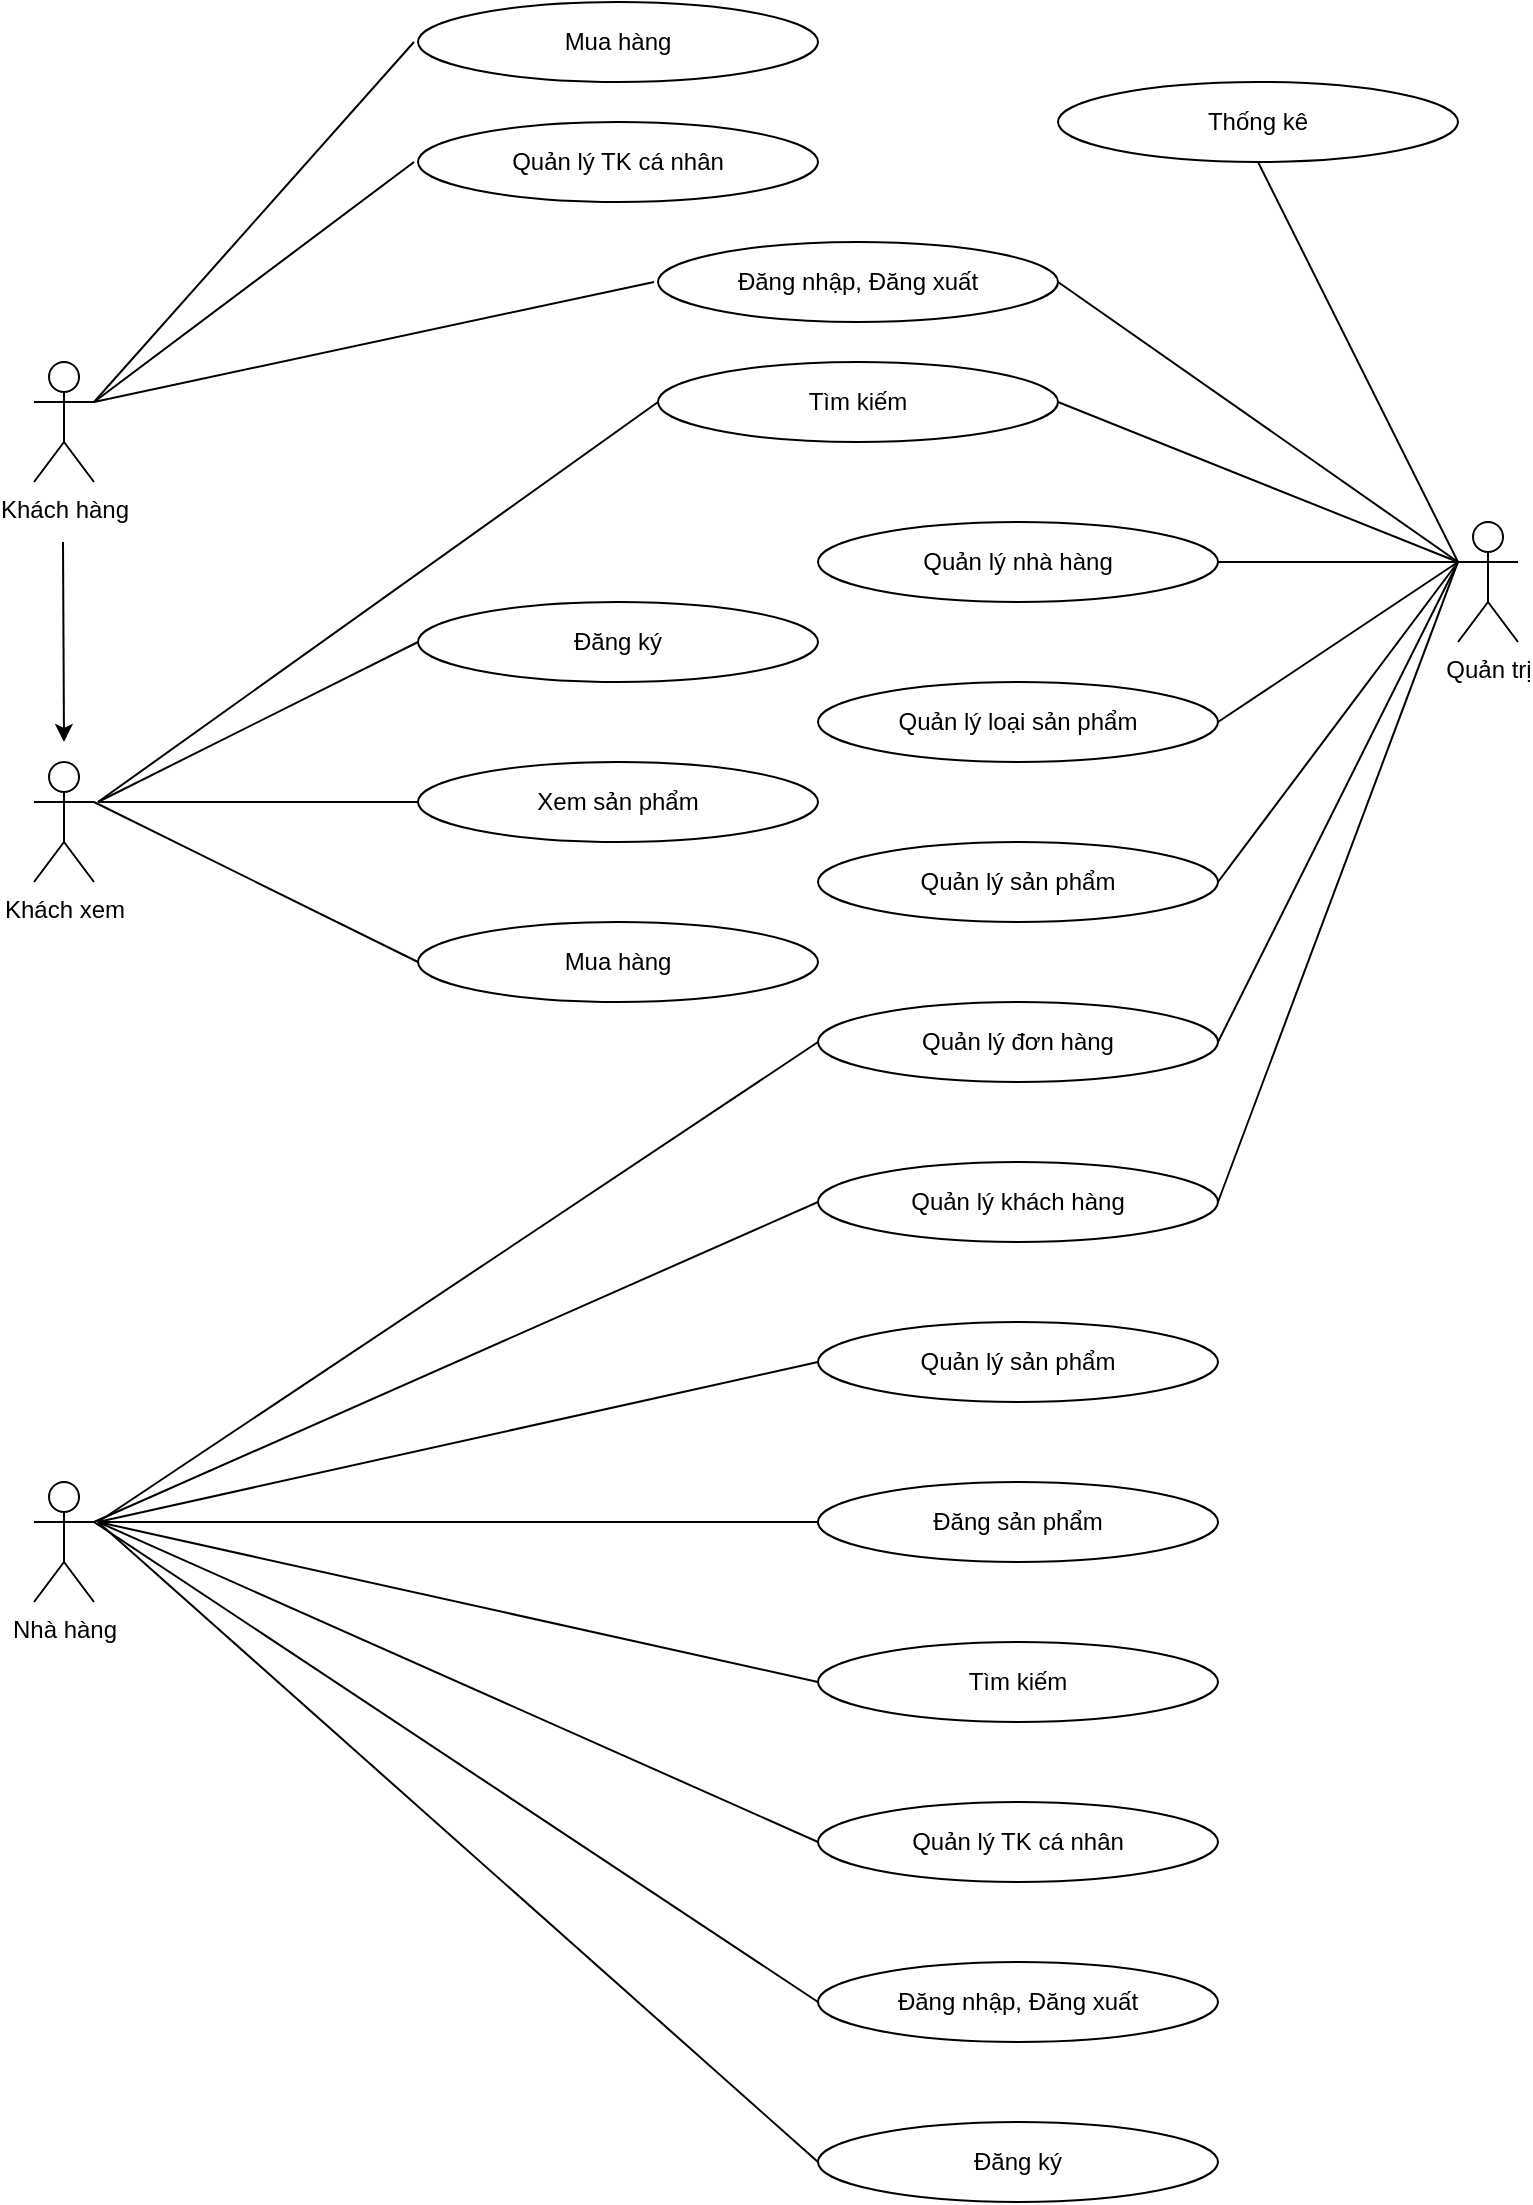 <mxfile version="24.7.6" pages="6">
  <diagram name="Tong quat" id="KDcArEBzNloyeG0T7Ol2">
    <mxGraphModel dx="1242" dy="786" grid="1" gridSize="10" guides="1" tooltips="1" connect="1" arrows="1" fold="1" page="1" pageScale="1" pageWidth="827" pageHeight="1169" math="0" shadow="0">
      <root>
        <mxCell id="0" />
        <mxCell id="1" parent="0" />
        <mxCell id="ko8nlvPDLcnXmPfyicjP-1" value="Khách hàng" style="shape=umlActor;verticalLabelPosition=bottom;verticalAlign=top;html=1;outlineConnect=0;" parent="1" vertex="1">
          <mxGeometry x="48" y="220" width="30" height="60" as="geometry" />
        </mxCell>
        <mxCell id="ko8nlvPDLcnXmPfyicjP-2" value="" style="endArrow=classic;html=1;rounded=0;" parent="1" edge="1">
          <mxGeometry width="50" height="50" relative="1" as="geometry">
            <mxPoint x="62.5" y="310" as="sourcePoint" />
            <mxPoint x="63" y="410" as="targetPoint" />
          </mxGeometry>
        </mxCell>
        <mxCell id="ko8nlvPDLcnXmPfyicjP-4" value="Khách xem" style="shape=umlActor;verticalLabelPosition=bottom;verticalAlign=top;html=1;outlineConnect=0;" parent="1" vertex="1">
          <mxGeometry x="48" y="420" width="30" height="60" as="geometry" />
        </mxCell>
        <mxCell id="ko8nlvPDLcnXmPfyicjP-9" value="Quản trị" style="shape=umlActor;verticalLabelPosition=bottom;verticalAlign=top;html=1;outlineConnect=0;" parent="1" vertex="1">
          <mxGeometry x="760" y="300" width="30" height="60" as="geometry" />
        </mxCell>
        <mxCell id="ko8nlvPDLcnXmPfyicjP-10" value="" style="endArrow=none;html=1;rounded=0;entryX=0;entryY=0.5;entryDx=0;entryDy=0;" parent="1" edge="1">
          <mxGeometry width="50" height="50" relative="1" as="geometry">
            <mxPoint x="78" y="240" as="sourcePoint" />
            <mxPoint x="238" y="60" as="targetPoint" />
          </mxGeometry>
        </mxCell>
        <mxCell id="ko8nlvPDLcnXmPfyicjP-11" value="Mua hàng" style="ellipse;whiteSpace=wrap;html=1;" parent="1" vertex="1">
          <mxGeometry x="240" y="40" width="200" height="40" as="geometry" />
        </mxCell>
        <mxCell id="ko8nlvPDLcnXmPfyicjP-12" value="" style="endArrow=none;html=1;rounded=0;" parent="1" edge="1">
          <mxGeometry width="50" height="50" relative="1" as="geometry">
            <mxPoint x="78" y="240" as="sourcePoint" />
            <mxPoint x="238" y="120" as="targetPoint" />
          </mxGeometry>
        </mxCell>
        <mxCell id="ko8nlvPDLcnXmPfyicjP-13" value="Quản lý TK cá nhân" style="ellipse;whiteSpace=wrap;html=1;" parent="1" vertex="1">
          <mxGeometry x="240" y="100" width="200" height="40" as="geometry" />
        </mxCell>
        <mxCell id="ko8nlvPDLcnXmPfyicjP-14" value="Đăng nhập, Đăng xuất" style="ellipse;whiteSpace=wrap;html=1;" parent="1" vertex="1">
          <mxGeometry x="360" y="160" width="200" height="40" as="geometry" />
        </mxCell>
        <mxCell id="ko8nlvPDLcnXmPfyicjP-15" value="Thống kê" style="ellipse;whiteSpace=wrap;html=1;" parent="1" vertex="1">
          <mxGeometry x="560" y="80" width="200" height="40" as="geometry" />
        </mxCell>
        <mxCell id="ko8nlvPDLcnXmPfyicjP-16" value="" style="endArrow=none;html=1;rounded=0;entryX=0.5;entryY=1;entryDx=0;entryDy=0;" parent="1" target="ko8nlvPDLcnXmPfyicjP-15" edge="1">
          <mxGeometry width="50" height="50" relative="1" as="geometry">
            <mxPoint x="760" y="320" as="sourcePoint" />
            <mxPoint x="810" y="270" as="targetPoint" />
          </mxGeometry>
        </mxCell>
        <mxCell id="ko8nlvPDLcnXmPfyicjP-17" value="" style="endArrow=none;html=1;rounded=0;entryX=1;entryY=0.5;entryDx=0;entryDy=0;" parent="1" target="ko8nlvPDLcnXmPfyicjP-14" edge="1">
          <mxGeometry width="50" height="50" relative="1" as="geometry">
            <mxPoint x="760" y="320" as="sourcePoint" />
            <mxPoint x="810" y="270" as="targetPoint" />
          </mxGeometry>
        </mxCell>
        <mxCell id="ko8nlvPDLcnXmPfyicjP-18" value="" style="endArrow=none;html=1;rounded=0;entryX=0;entryY=0.5;entryDx=0;entryDy=0;exitX=1;exitY=0.333;exitDx=0;exitDy=0;exitPerimeter=0;" parent="1" source="ko8nlvPDLcnXmPfyicjP-1" edge="1">
          <mxGeometry width="50" height="50" relative="1" as="geometry">
            <mxPoint x="78" y="200" as="sourcePoint" />
            <mxPoint x="358" y="180" as="targetPoint" />
          </mxGeometry>
        </mxCell>
        <mxCell id="ko8nlvPDLcnXmPfyicjP-20" value="Tìm kiếm" style="ellipse;whiteSpace=wrap;html=1;" parent="1" vertex="1">
          <mxGeometry x="360" y="220" width="200" height="40" as="geometry" />
        </mxCell>
        <mxCell id="ko8nlvPDLcnXmPfyicjP-21" value="Đăng ký" style="ellipse;whiteSpace=wrap;html=1;" parent="1" vertex="1">
          <mxGeometry x="240" y="340" width="200" height="40" as="geometry" />
        </mxCell>
        <mxCell id="ko8nlvPDLcnXmPfyicjP-22" value="Xem sản phẩm" style="ellipse;whiteSpace=wrap;html=1;" parent="1" vertex="1">
          <mxGeometry x="240" y="420" width="200" height="40" as="geometry" />
        </mxCell>
        <mxCell id="ko8nlvPDLcnXmPfyicjP-23" value="Mua hàng" style="ellipse;whiteSpace=wrap;html=1;" parent="1" vertex="1">
          <mxGeometry x="240" y="500" width="200" height="40" as="geometry" />
        </mxCell>
        <mxCell id="ko8nlvPDLcnXmPfyicjP-24" value="" style="endArrow=none;html=1;rounded=0;entryX=0;entryY=0.5;entryDx=0;entryDy=0;" parent="1" target="ko8nlvPDLcnXmPfyicjP-21" edge="1">
          <mxGeometry width="50" height="50" relative="1" as="geometry">
            <mxPoint x="80" y="440" as="sourcePoint" />
            <mxPoint x="130" y="390" as="targetPoint" />
          </mxGeometry>
        </mxCell>
        <mxCell id="ko8nlvPDLcnXmPfyicjP-25" value="" style="endArrow=none;html=1;rounded=0;entryX=0;entryY=0.5;entryDx=0;entryDy=0;" parent="1" target="ko8nlvPDLcnXmPfyicjP-22" edge="1">
          <mxGeometry width="50" height="50" relative="1" as="geometry">
            <mxPoint x="80" y="440" as="sourcePoint" />
            <mxPoint x="230" y="440" as="targetPoint" />
          </mxGeometry>
        </mxCell>
        <mxCell id="ko8nlvPDLcnXmPfyicjP-26" value="" style="endArrow=none;html=1;rounded=0;entryX=0;entryY=0.5;entryDx=0;entryDy=0;" parent="1" target="ko8nlvPDLcnXmPfyicjP-23" edge="1">
          <mxGeometry width="50" height="50" relative="1" as="geometry">
            <mxPoint x="78" y="440" as="sourcePoint" />
            <mxPoint x="128" y="390" as="targetPoint" />
          </mxGeometry>
        </mxCell>
        <mxCell id="ko8nlvPDLcnXmPfyicjP-27" value="" style="endArrow=none;html=1;rounded=0;entryX=0;entryY=0.5;entryDx=0;entryDy=0;" parent="1" target="ko8nlvPDLcnXmPfyicjP-20" edge="1">
          <mxGeometry width="50" height="50" relative="1" as="geometry">
            <mxPoint x="80" y="440" as="sourcePoint" />
            <mxPoint x="130" y="390" as="targetPoint" />
          </mxGeometry>
        </mxCell>
        <mxCell id="ko8nlvPDLcnXmPfyicjP-28" value="" style="endArrow=none;html=1;rounded=0;entryX=1;entryY=0.5;entryDx=0;entryDy=0;" parent="1" target="ko8nlvPDLcnXmPfyicjP-20" edge="1">
          <mxGeometry width="50" height="50" relative="1" as="geometry">
            <mxPoint x="760" y="320" as="sourcePoint" />
            <mxPoint x="810" y="270" as="targetPoint" />
          </mxGeometry>
        </mxCell>
        <mxCell id="ko8nlvPDLcnXmPfyicjP-29" value="Quản lý nhà hàng" style="ellipse;whiteSpace=wrap;html=1;" parent="1" vertex="1">
          <mxGeometry x="440" y="300" width="200" height="40" as="geometry" />
        </mxCell>
        <mxCell id="ko8nlvPDLcnXmPfyicjP-30" value="Quản lý loại sản phẩm" style="ellipse;whiteSpace=wrap;html=1;" parent="1" vertex="1">
          <mxGeometry x="440" y="380" width="200" height="40" as="geometry" />
        </mxCell>
        <mxCell id="ko8nlvPDLcnXmPfyicjP-31" value="Quản lý sản phẩm" style="ellipse;whiteSpace=wrap;html=1;" parent="1" vertex="1">
          <mxGeometry x="440" y="460" width="200" height="40" as="geometry" />
        </mxCell>
        <mxCell id="ko8nlvPDLcnXmPfyicjP-32" value="Quản lý đơn hàng" style="ellipse;whiteSpace=wrap;html=1;" parent="1" vertex="1">
          <mxGeometry x="440" y="540" width="200" height="40" as="geometry" />
        </mxCell>
        <mxCell id="ko8nlvPDLcnXmPfyicjP-33" value="" style="endArrow=none;html=1;rounded=0;entryX=1;entryY=0.5;entryDx=0;entryDy=0;" parent="1" target="ko8nlvPDLcnXmPfyicjP-29" edge="1">
          <mxGeometry width="50" height="50" relative="1" as="geometry">
            <mxPoint x="760" y="320" as="sourcePoint" />
            <mxPoint x="810" y="270" as="targetPoint" />
          </mxGeometry>
        </mxCell>
        <mxCell id="ko8nlvPDLcnXmPfyicjP-35" value="" style="endArrow=none;html=1;rounded=0;entryX=1;entryY=0.5;entryDx=0;entryDy=0;" parent="1" target="ko8nlvPDLcnXmPfyicjP-30" edge="1">
          <mxGeometry width="50" height="50" relative="1" as="geometry">
            <mxPoint x="760" y="320" as="sourcePoint" />
            <mxPoint x="650" y="330" as="targetPoint" />
          </mxGeometry>
        </mxCell>
        <mxCell id="ko8nlvPDLcnXmPfyicjP-36" value="" style="endArrow=none;html=1;rounded=0;entryX=1;entryY=0.5;entryDx=0;entryDy=0;" parent="1" target="ko8nlvPDLcnXmPfyicjP-31" edge="1">
          <mxGeometry width="50" height="50" relative="1" as="geometry">
            <mxPoint x="760" y="320" as="sourcePoint" />
            <mxPoint x="650" y="410" as="targetPoint" />
          </mxGeometry>
        </mxCell>
        <mxCell id="ko8nlvPDLcnXmPfyicjP-37" value="" style="endArrow=none;html=1;rounded=0;entryX=1;entryY=0.5;entryDx=0;entryDy=0;" parent="1" target="ko8nlvPDLcnXmPfyicjP-32" edge="1">
          <mxGeometry width="50" height="50" relative="1" as="geometry">
            <mxPoint x="760" y="320" as="sourcePoint" />
            <mxPoint x="660" y="420" as="targetPoint" />
          </mxGeometry>
        </mxCell>
        <mxCell id="YV45oII4jJ03ihPdtW8t-2" value="Nhà hàng" style="shape=umlActor;verticalLabelPosition=bottom;verticalAlign=top;html=1;outlineConnect=0;" vertex="1" parent="1">
          <mxGeometry x="48" y="780" width="30" height="60" as="geometry" />
        </mxCell>
        <mxCell id="61u6F1G1ST7h3EeEt1rN-1" value="Quản lý khách hàng" style="ellipse;whiteSpace=wrap;html=1;" vertex="1" parent="1">
          <mxGeometry x="440" y="620" width="200" height="40" as="geometry" />
        </mxCell>
        <mxCell id="61u6F1G1ST7h3EeEt1rN-2" value="" style="endArrow=none;html=1;rounded=0;entryX=1;entryY=0.5;entryDx=0;entryDy=0;exitX=0;exitY=0.333;exitDx=0;exitDy=0;exitPerimeter=0;" edge="1" parent="1" source="ko8nlvPDLcnXmPfyicjP-9" target="61u6F1G1ST7h3EeEt1rN-1">
          <mxGeometry width="50" height="50" relative="1" as="geometry">
            <mxPoint x="770" y="330" as="sourcePoint" />
            <mxPoint x="650" y="570" as="targetPoint" />
          </mxGeometry>
        </mxCell>
        <mxCell id="wLv4MdzRZLgw5fukYvfA-2" value="" style="endArrow=none;html=1;rounded=0;entryX=0;entryY=0.5;entryDx=0;entryDy=0;" edge="1" parent="1" target="61u6F1G1ST7h3EeEt1rN-1">
          <mxGeometry width="50" height="50" relative="1" as="geometry">
            <mxPoint x="78" y="800" as="sourcePoint" />
            <mxPoint x="238" y="800" as="targetPoint" />
          </mxGeometry>
        </mxCell>
        <mxCell id="wLv4MdzRZLgw5fukYvfA-3" value="" style="endArrow=none;html=1;rounded=0;entryX=0;entryY=0.5;entryDx=0;entryDy=0;" edge="1" parent="1" target="ko8nlvPDLcnXmPfyicjP-32">
          <mxGeometry width="50" height="50" relative="1" as="geometry">
            <mxPoint x="80" y="800" as="sourcePoint" />
            <mxPoint x="450" y="650" as="targetPoint" />
          </mxGeometry>
        </mxCell>
        <mxCell id="wLv4MdzRZLgw5fukYvfA-4" value="Quản lý sản phẩm" style="ellipse;whiteSpace=wrap;html=1;" vertex="1" parent="1">
          <mxGeometry x="440" y="700" width="200" height="40" as="geometry" />
        </mxCell>
        <mxCell id="jFuEtVRdTUj05WIk-T81-1" value="Đăng sản phẩm" style="ellipse;whiteSpace=wrap;html=1;" vertex="1" parent="1">
          <mxGeometry x="440" y="780" width="200" height="40" as="geometry" />
        </mxCell>
        <mxCell id="NAoT0WkrcWKA0jvKlB-h-1" value="Tìm kiếm" style="ellipse;whiteSpace=wrap;html=1;" vertex="1" parent="1">
          <mxGeometry x="440" y="860" width="200" height="40" as="geometry" />
        </mxCell>
        <mxCell id="NAoT0WkrcWKA0jvKlB-h-2" value="Quản lý TK cá nhân" style="ellipse;whiteSpace=wrap;html=1;" vertex="1" parent="1">
          <mxGeometry x="440" y="940" width="200" height="40" as="geometry" />
        </mxCell>
        <mxCell id="XhV3y7ey3qma4_kqHCYe-1" value="Đăng nhập, Đăng xuất" style="ellipse;whiteSpace=wrap;html=1;" vertex="1" parent="1">
          <mxGeometry x="440" y="1020" width="200" height="40" as="geometry" />
        </mxCell>
        <mxCell id="XhV3y7ey3qma4_kqHCYe-2" value="Đăng ký" style="ellipse;whiteSpace=wrap;html=1;" vertex="1" parent="1">
          <mxGeometry x="440" y="1100" width="200" height="40" as="geometry" />
        </mxCell>
        <mxCell id="XhV3y7ey3qma4_kqHCYe-3" value="" style="endArrow=none;html=1;rounded=0;entryX=0;entryY=0.5;entryDx=0;entryDy=0;" edge="1" parent="1" target="wLv4MdzRZLgw5fukYvfA-4">
          <mxGeometry width="50" height="50" relative="1" as="geometry">
            <mxPoint x="80" y="800" as="sourcePoint" />
            <mxPoint x="450" y="650" as="targetPoint" />
          </mxGeometry>
        </mxCell>
        <mxCell id="XhV3y7ey3qma4_kqHCYe-4" value="" style="endArrow=none;html=1;rounded=0;" edge="1" parent="1" target="jFuEtVRdTUj05WIk-T81-1">
          <mxGeometry width="50" height="50" relative="1" as="geometry">
            <mxPoint x="80" y="800" as="sourcePoint" />
            <mxPoint x="450" y="730" as="targetPoint" />
          </mxGeometry>
        </mxCell>
        <mxCell id="XhV3y7ey3qma4_kqHCYe-5" value="" style="endArrow=none;html=1;rounded=0;entryX=0;entryY=0.5;entryDx=0;entryDy=0;" edge="1" parent="1" target="NAoT0WkrcWKA0jvKlB-h-1">
          <mxGeometry width="50" height="50" relative="1" as="geometry">
            <mxPoint x="80" y="800" as="sourcePoint" />
            <mxPoint x="460" y="740" as="targetPoint" />
          </mxGeometry>
        </mxCell>
        <mxCell id="XhV3y7ey3qma4_kqHCYe-6" value="" style="endArrow=none;html=1;rounded=0;entryX=0;entryY=0.5;entryDx=0;entryDy=0;" edge="1" parent="1" target="NAoT0WkrcWKA0jvKlB-h-2">
          <mxGeometry width="50" height="50" relative="1" as="geometry">
            <mxPoint x="80" y="800" as="sourcePoint" />
            <mxPoint x="470" y="750" as="targetPoint" />
          </mxGeometry>
        </mxCell>
        <mxCell id="XhV3y7ey3qma4_kqHCYe-7" value="" style="endArrow=none;html=1;rounded=0;exitX=1;exitY=0.333;exitDx=0;exitDy=0;exitPerimeter=0;entryX=0;entryY=0.5;entryDx=0;entryDy=0;" edge="1" parent="1" source="YV45oII4jJ03ihPdtW8t-2" target="XhV3y7ey3qma4_kqHCYe-1">
          <mxGeometry width="50" height="50" relative="1" as="geometry">
            <mxPoint x="120" y="840" as="sourcePoint" />
            <mxPoint x="430" y="1030" as="targetPoint" />
          </mxGeometry>
        </mxCell>
        <mxCell id="XhV3y7ey3qma4_kqHCYe-8" value="" style="endArrow=none;html=1;rounded=0;entryX=0;entryY=0.5;entryDx=0;entryDy=0;" edge="1" parent="1" target="XhV3y7ey3qma4_kqHCYe-2">
          <mxGeometry width="50" height="50" relative="1" as="geometry">
            <mxPoint x="80" y="800" as="sourcePoint" />
            <mxPoint x="430" y="1120" as="targetPoint" />
          </mxGeometry>
        </mxCell>
      </root>
    </mxGraphModel>
  </diagram>
  <diagram name="Tong quat final" id="hU9JqEaIAq57-GxD6oma">
    <mxGraphModel dx="2069" dy="786" grid="1" gridSize="10" guides="1" tooltips="1" connect="1" arrows="1" fold="1" page="1" pageScale="1" pageWidth="827" pageHeight="1169" math="0" shadow="0">
      <root>
        <mxCell id="0jAl7CuKpzJTb1mKwtm1-0" />
        <mxCell id="0jAl7CuKpzJTb1mKwtm1-1" parent="0jAl7CuKpzJTb1mKwtm1-0" />
        <mxCell id="0jAl7CuKpzJTb1mKwtm1-5" value="Quản trị" style="shape=umlActor;verticalLabelPosition=bottom;verticalAlign=top;html=1;outlineConnect=0;" vertex="1" parent="0jAl7CuKpzJTb1mKwtm1-1">
          <mxGeometry x="-140" y="300" width="30" height="60" as="geometry" />
        </mxCell>
        <mxCell id="0jAl7CuKpzJTb1mKwtm1-10" value="Đăng nhập, Đăng xuất" style="ellipse;whiteSpace=wrap;html=1;" vertex="1" parent="0jAl7CuKpzJTb1mKwtm1-1">
          <mxGeometry x="-530" y="620" width="200" height="40" as="geometry" />
        </mxCell>
        <mxCell id="0jAl7CuKpzJTb1mKwtm1-11" value="Thống kê" style="ellipse;whiteSpace=wrap;html=1;" vertex="1" parent="0jAl7CuKpzJTb1mKwtm1-1">
          <mxGeometry x="-340" y="80" width="200" height="40" as="geometry" />
        </mxCell>
        <mxCell id="0jAl7CuKpzJTb1mKwtm1-12" value="" style="endArrow=none;html=1;rounded=0;entryX=0.5;entryY=1;entryDx=0;entryDy=0;" edge="1" parent="0jAl7CuKpzJTb1mKwtm1-1" target="0jAl7CuKpzJTb1mKwtm1-11">
          <mxGeometry width="50" height="50" relative="1" as="geometry">
            <mxPoint x="-140" y="320" as="sourcePoint" />
            <mxPoint x="-90" y="270" as="targetPoint" />
          </mxGeometry>
        </mxCell>
        <mxCell id="0jAl7CuKpzJTb1mKwtm1-13" value="" style="endArrow=none;html=1;rounded=0;entryX=1;entryY=0.5;entryDx=0;entryDy=0;" edge="1" parent="0jAl7CuKpzJTb1mKwtm1-1" target="0jAl7CuKpzJTb1mKwtm1-10">
          <mxGeometry width="50" height="50" relative="1" as="geometry">
            <mxPoint x="-140" y="320" as="sourcePoint" />
            <mxPoint x="-90" y="270" as="targetPoint" />
          </mxGeometry>
        </mxCell>
        <mxCell id="0jAl7CuKpzJTb1mKwtm1-15" value="Tìm kiếm" style="ellipse;whiteSpace=wrap;html=1;" vertex="1" parent="0jAl7CuKpzJTb1mKwtm1-1">
          <mxGeometry x="-530" y="780" width="200" height="40" as="geometry" />
        </mxCell>
        <mxCell id="0jAl7CuKpzJTb1mKwtm1-23" value="" style="endArrow=none;html=1;rounded=0;entryX=1;entryY=0.5;entryDx=0;entryDy=0;" edge="1" parent="0jAl7CuKpzJTb1mKwtm1-1" target="0jAl7CuKpzJTb1mKwtm1-15">
          <mxGeometry width="50" height="50" relative="1" as="geometry">
            <mxPoint x="-140" y="320" as="sourcePoint" />
            <mxPoint x="-90" y="270" as="targetPoint" />
          </mxGeometry>
        </mxCell>
        <mxCell id="0jAl7CuKpzJTb1mKwtm1-24" value="Quản lý nhà hàng" style="ellipse;whiteSpace=wrap;html=1;" vertex="1" parent="0jAl7CuKpzJTb1mKwtm1-1">
          <mxGeometry x="-530" y="140" width="200" height="40" as="geometry" />
        </mxCell>
        <mxCell id="0jAl7CuKpzJTb1mKwtm1-25" value="Quản lý loại sản phẩm" style="ellipse;whiteSpace=wrap;html=1;" vertex="1" parent="0jAl7CuKpzJTb1mKwtm1-1">
          <mxGeometry x="-530" y="220" width="200" height="40" as="geometry" />
        </mxCell>
        <mxCell id="0jAl7CuKpzJTb1mKwtm1-26" value="Quản lý sản phẩm" style="ellipse;whiteSpace=wrap;html=1;" vertex="1" parent="0jAl7CuKpzJTb1mKwtm1-1">
          <mxGeometry x="-530" y="300" width="200" height="40" as="geometry" />
        </mxCell>
        <mxCell id="0jAl7CuKpzJTb1mKwtm1-27" value="Quản lý đơn hàng" style="ellipse;whiteSpace=wrap;html=1;" vertex="1" parent="0jAl7CuKpzJTb1mKwtm1-1">
          <mxGeometry x="-530" y="380" width="200" height="40" as="geometry" />
        </mxCell>
        <mxCell id="0jAl7CuKpzJTb1mKwtm1-28" value="" style="endArrow=none;html=1;rounded=0;entryX=1;entryY=0.5;entryDx=0;entryDy=0;" edge="1" parent="0jAl7CuKpzJTb1mKwtm1-1" target="0jAl7CuKpzJTb1mKwtm1-24">
          <mxGeometry width="50" height="50" relative="1" as="geometry">
            <mxPoint x="-140" y="320" as="sourcePoint" />
            <mxPoint x="-90" y="270" as="targetPoint" />
          </mxGeometry>
        </mxCell>
        <mxCell id="0jAl7CuKpzJTb1mKwtm1-29" value="" style="endArrow=none;html=1;rounded=0;entryX=1;entryY=0.5;entryDx=0;entryDy=0;" edge="1" parent="0jAl7CuKpzJTb1mKwtm1-1" target="0jAl7CuKpzJTb1mKwtm1-25">
          <mxGeometry width="50" height="50" relative="1" as="geometry">
            <mxPoint x="-140" y="320" as="sourcePoint" />
            <mxPoint x="-250" y="330" as="targetPoint" />
          </mxGeometry>
        </mxCell>
        <mxCell id="0jAl7CuKpzJTb1mKwtm1-30" value="" style="endArrow=none;html=1;rounded=0;entryX=1;entryY=0.5;entryDx=0;entryDy=0;" edge="1" parent="0jAl7CuKpzJTb1mKwtm1-1" target="0jAl7CuKpzJTb1mKwtm1-26">
          <mxGeometry width="50" height="50" relative="1" as="geometry">
            <mxPoint x="-140" y="320" as="sourcePoint" />
            <mxPoint x="-250" y="410" as="targetPoint" />
          </mxGeometry>
        </mxCell>
        <mxCell id="0jAl7CuKpzJTb1mKwtm1-31" value="" style="endArrow=none;html=1;rounded=0;entryX=1;entryY=0.5;entryDx=0;entryDy=0;" edge="1" parent="0jAl7CuKpzJTb1mKwtm1-1" target="0jAl7CuKpzJTb1mKwtm1-27">
          <mxGeometry width="50" height="50" relative="1" as="geometry">
            <mxPoint x="-140" y="320" as="sourcePoint" />
            <mxPoint x="-240" y="420" as="targetPoint" />
          </mxGeometry>
        </mxCell>
        <mxCell id="0jAl7CuKpzJTb1mKwtm1-32" value="Quản lý nhà hàng" style="shape=umlActor;verticalLabelPosition=bottom;verticalAlign=top;html=1;outlineConnect=0;" vertex="1" parent="0jAl7CuKpzJTb1mKwtm1-1">
          <mxGeometry x="-770" y="380" width="30" height="60" as="geometry" />
        </mxCell>
        <mxCell id="0jAl7CuKpzJTb1mKwtm1-33" value="Quản lý khách hàng" style="ellipse;whiteSpace=wrap;html=1;" vertex="1" parent="0jAl7CuKpzJTb1mKwtm1-1">
          <mxGeometry x="-530" y="460" width="200" height="40" as="geometry" />
        </mxCell>
        <mxCell id="0jAl7CuKpzJTb1mKwtm1-34" value="" style="endArrow=none;html=1;rounded=0;entryX=1;entryY=0.5;entryDx=0;entryDy=0;exitX=0;exitY=0.333;exitDx=0;exitDy=0;exitPerimeter=0;" edge="1" parent="0jAl7CuKpzJTb1mKwtm1-1" source="0jAl7CuKpzJTb1mKwtm1-5" target="0jAl7CuKpzJTb1mKwtm1-33">
          <mxGeometry width="50" height="50" relative="1" as="geometry">
            <mxPoint x="-130" y="330" as="sourcePoint" />
            <mxPoint x="-250" y="570" as="targetPoint" />
          </mxGeometry>
        </mxCell>
        <mxCell id="0jAl7CuKpzJTb1mKwtm1-35" value="" style="endArrow=none;html=1;rounded=0;entryX=0;entryY=0.5;entryDx=0;entryDy=0;exitX=1;exitY=0.333;exitDx=0;exitDy=0;exitPerimeter=0;" edge="1" parent="0jAl7CuKpzJTb1mKwtm1-1" target="0jAl7CuKpzJTb1mKwtm1-15" source="0jAl7CuKpzJTb1mKwtm1-32">
          <mxGeometry width="50" height="50" relative="1" as="geometry">
            <mxPoint x="-900" y="420" as="sourcePoint" />
            <mxPoint x="-538" y="260" as="targetPoint" />
          </mxGeometry>
        </mxCell>
        <mxCell id="0jAl7CuKpzJTb1mKwtm1-36" value="" style="endArrow=none;html=1;rounded=0;entryX=0;entryY=0.5;entryDx=0;entryDy=0;exitX=1;exitY=0.333;exitDx=0;exitDy=0;exitPerimeter=0;" edge="1" parent="0jAl7CuKpzJTb1mKwtm1-1" target="0jAl7CuKpzJTb1mKwtm1-10" source="0jAl7CuKpzJTb1mKwtm1-32">
          <mxGeometry width="50" height="50" relative="1" as="geometry">
            <mxPoint x="-898" y="420" as="sourcePoint" />
            <mxPoint x="-580" y="160" as="targetPoint" />
          </mxGeometry>
        </mxCell>
        <mxCell id="0jAl7CuKpzJTb1mKwtm1-37" value="Đăng sản phẩm" style="ellipse;whiteSpace=wrap;html=1;" vertex="1" parent="0jAl7CuKpzJTb1mKwtm1-1">
          <mxGeometry x="-530" y="545" width="200" height="40" as="geometry" />
        </mxCell>
        <mxCell id="0jAl7CuKpzJTb1mKwtm1-42" value="Đăng ký" style="ellipse;whiteSpace=wrap;html=1;" vertex="1" parent="0jAl7CuKpzJTb1mKwtm1-1">
          <mxGeometry x="-730" y="80" width="200" height="40" as="geometry" />
        </mxCell>
        <mxCell id="0jAl7CuKpzJTb1mKwtm1-44" value="" style="endArrow=none;html=1;rounded=0;entryX=0;entryY=0.5;entryDx=0;entryDy=0;" edge="1" parent="0jAl7CuKpzJTb1mKwtm1-1" target="0jAl7CuKpzJTb1mKwtm1-26">
          <mxGeometry width="50" height="50" relative="1" as="geometry">
            <mxPoint x="-740" y="400" as="sourcePoint" />
            <mxPoint x="-538" y="420" as="targetPoint" />
          </mxGeometry>
        </mxCell>
        <mxCell id="0jAl7CuKpzJTb1mKwtm1-45" value="" style="endArrow=none;html=1;rounded=0;entryX=0;entryY=0.5;entryDx=0;entryDy=0;exitX=1;exitY=0.333;exitDx=0;exitDy=0;exitPerimeter=0;" edge="1" parent="0jAl7CuKpzJTb1mKwtm1-1" target="0jAl7CuKpzJTb1mKwtm1-27" source="0jAl7CuKpzJTb1mKwtm1-32">
          <mxGeometry width="50" height="50" relative="1" as="geometry">
            <mxPoint x="-898" y="420" as="sourcePoint" />
            <mxPoint x="-538" y="500" as="targetPoint" />
          </mxGeometry>
        </mxCell>
        <mxCell id="0jAl7CuKpzJTb1mKwtm1-46" value="" style="endArrow=none;html=1;rounded=0;entryX=0;entryY=0.5;entryDx=0;entryDy=0;exitX=1;exitY=0.333;exitDx=0;exitDy=0;exitPerimeter=0;" edge="1" parent="0jAl7CuKpzJTb1mKwtm1-1" target="0jAl7CuKpzJTb1mKwtm1-33" source="0jAl7CuKpzJTb1mKwtm1-32">
          <mxGeometry width="50" height="50" relative="1" as="geometry">
            <mxPoint x="-898" y="420" as="sourcePoint" />
            <mxPoint x="-538" y="580" as="targetPoint" />
          </mxGeometry>
        </mxCell>
        <mxCell id="0jAl7CuKpzJTb1mKwtm1-47" value="" style="endArrow=none;html=1;rounded=0;exitX=1;exitY=0.333;exitDx=0;exitDy=0;exitPerimeter=0;entryX=0;entryY=0.5;entryDx=0;entryDy=0;" edge="1" parent="0jAl7CuKpzJTb1mKwtm1-1" source="0jAl7CuKpzJTb1mKwtm1-32" target="0jAl7CuKpzJTb1mKwtm1-37">
          <mxGeometry width="50" height="50" relative="1" as="geometry">
            <mxPoint x="-858" y="460" as="sourcePoint" />
            <mxPoint x="-470" y="710" as="targetPoint" />
          </mxGeometry>
        </mxCell>
        <mxCell id="CEs6-Vj6n_24hQlH6Z7--0" value="" style="endArrow=none;html=1;rounded=0;entryX=0.5;entryY=1;entryDx=0;entryDy=0;exitX=1;exitY=0.333;exitDx=0;exitDy=0;exitPerimeter=0;" edge="1" parent="0jAl7CuKpzJTb1mKwtm1-1" source="0jAl7CuKpzJTb1mKwtm1-32" target="0jAl7CuKpzJTb1mKwtm1-42">
          <mxGeometry width="50" height="50" relative="1" as="geometry">
            <mxPoint x="-900" y="420" as="sourcePoint" />
            <mxPoint x="-530" y="190" as="targetPoint" />
          </mxGeometry>
        </mxCell>
        <mxCell id="XmJFJrQ7q2BK_lFyJN5P-0" value="Khách hàng" style="shape=umlActor;verticalLabelPosition=bottom;verticalAlign=top;html=1;outlineConnect=0;" vertex="1" parent="0jAl7CuKpzJTb1mKwtm1-1">
          <mxGeometry x="-770" y="700" width="30" height="60" as="geometry" />
        </mxCell>
        <mxCell id="XmJFJrQ7q2BK_lFyJN5P-2" value="Khách xem" style="shape=umlActor;verticalLabelPosition=bottom;verticalAlign=top;html=1;outlineConnect=0;" vertex="1" parent="0jAl7CuKpzJTb1mKwtm1-1">
          <mxGeometry x="-770" y="940" width="30" height="60" as="geometry" />
        </mxCell>
        <mxCell id="XmJFJrQ7q2BK_lFyJN5P-3" value="" style="endArrow=none;html=1;rounded=0;entryX=0;entryY=0.5;entryDx=0;entryDy=0;exitX=1;exitY=0.333;exitDx=0;exitDy=0;exitPerimeter=0;" edge="1" parent="0jAl7CuKpzJTb1mKwtm1-1" source="XmJFJrQ7q2BK_lFyJN5P-0" target="XmJFJrQ7q2BK_lFyJN5P-6">
          <mxGeometry width="50" height="50" relative="1" as="geometry">
            <mxPoint x="-1060" y="890" as="sourcePoint" />
            <mxPoint x="-900" y="710" as="targetPoint" />
          </mxGeometry>
        </mxCell>
        <mxCell id="XmJFJrQ7q2BK_lFyJN5P-4" value="Mua hàng" style="ellipse;whiteSpace=wrap;html=1;" vertex="1" parent="0jAl7CuKpzJTb1mKwtm1-1">
          <mxGeometry x="-530" y="860" width="200" height="40" as="geometry" />
        </mxCell>
        <mxCell id="XmJFJrQ7q2BK_lFyJN5P-5" value="" style="endArrow=none;html=1;rounded=0;entryX=0;entryY=0.5;entryDx=0;entryDy=0;" edge="1" parent="0jAl7CuKpzJTb1mKwtm1-1" target="0jAl7CuKpzJTb1mKwtm1-10">
          <mxGeometry width="50" height="50" relative="1" as="geometry">
            <mxPoint x="-740" y="720" as="sourcePoint" />
            <mxPoint x="-580" y="600" as="targetPoint" />
          </mxGeometry>
        </mxCell>
        <mxCell id="XmJFJrQ7q2BK_lFyJN5P-6" value="Quản lý tài khoản" style="ellipse;whiteSpace=wrap;html=1;" vertex="1" parent="0jAl7CuKpzJTb1mKwtm1-1">
          <mxGeometry x="-530" y="700" width="200" height="40" as="geometry" />
        </mxCell>
        <mxCell id="XmJFJrQ7q2BK_lFyJN5P-8" value="" style="endArrow=none;html=1;rounded=0;entryX=0;entryY=0.5;entryDx=0;entryDy=0;" edge="1" parent="0jAl7CuKpzJTb1mKwtm1-1" source="XmJFJrQ7q2BK_lFyJN5P-2">
          <mxGeometry width="50" height="50" relative="1" as="geometry">
            <mxPoint x="-810" y="860" as="sourcePoint" />
            <mxPoint x="-530" y="800" as="targetPoint" />
          </mxGeometry>
        </mxCell>
        <mxCell id="XmJFJrQ7q2BK_lFyJN5P-10" value="Đăng ký" style="ellipse;whiteSpace=wrap;html=1;" vertex="1" parent="0jAl7CuKpzJTb1mKwtm1-1">
          <mxGeometry x="-530" y="1020" width="200" height="40" as="geometry" />
        </mxCell>
        <mxCell id="XmJFJrQ7q2BK_lFyJN5P-11" value="Xem sản phẩm" style="ellipse;whiteSpace=wrap;html=1;" vertex="1" parent="0jAl7CuKpzJTb1mKwtm1-1">
          <mxGeometry x="-530" y="940" width="200" height="40" as="geometry" />
        </mxCell>
        <mxCell id="XmJFJrQ7q2BK_lFyJN5P-13" value="" style="endArrow=none;html=1;rounded=0;entryX=0;entryY=0.5;entryDx=0;entryDy=0;exitX=1;exitY=0.333;exitDx=0;exitDy=0;exitPerimeter=0;" edge="1" parent="0jAl7CuKpzJTb1mKwtm1-1" target="XmJFJrQ7q2BK_lFyJN5P-10" source="XmJFJrQ7q2BK_lFyJN5P-2">
          <mxGeometry width="50" height="50" relative="1" as="geometry">
            <mxPoint x="-1058" y="1090" as="sourcePoint" />
            <mxPoint x="-1008" y="1040" as="targetPoint" />
          </mxGeometry>
        </mxCell>
        <mxCell id="XmJFJrQ7q2BK_lFyJN5P-14" value="" style="endArrow=none;html=1;rounded=0;entryX=0;entryY=0.5;entryDx=0;entryDy=0;" edge="1" parent="0jAl7CuKpzJTb1mKwtm1-1" target="XmJFJrQ7q2BK_lFyJN5P-11">
          <mxGeometry width="50" height="50" relative="1" as="geometry">
            <mxPoint x="-740" y="960" as="sourcePoint" />
            <mxPoint x="-908" y="1090" as="targetPoint" />
          </mxGeometry>
        </mxCell>
        <mxCell id="XmJFJrQ7q2BK_lFyJN5P-15" value="" style="endArrow=none;html=1;rounded=0;entryX=0;entryY=0.5;entryDx=0;entryDy=0;exitX=1;exitY=0.333;exitDx=0;exitDy=0;exitPerimeter=0;" edge="1" parent="0jAl7CuKpzJTb1mKwtm1-1" target="XmJFJrQ7q2BK_lFyJN5P-4" source="XmJFJrQ7q2BK_lFyJN5P-2">
          <mxGeometry width="50" height="50" relative="1" as="geometry">
            <mxPoint x="-1060" y="1090" as="sourcePoint" />
            <mxPoint x="-898" y="1170" as="targetPoint" />
          </mxGeometry>
        </mxCell>
        <mxCell id="XmJFJrQ7q2BK_lFyJN5P-17" value="" style="endArrow=classic;html=1;rounded=0;" edge="1" parent="0jAl7CuKpzJTb1mKwtm1-1">
          <mxGeometry width="50" height="50" relative="1" as="geometry">
            <mxPoint x="-755" y="920" as="sourcePoint" />
            <mxPoint x="-755" y="800" as="targetPoint" />
          </mxGeometry>
        </mxCell>
        <mxCell id="XmJFJrQ7q2BK_lFyJN5P-18" value="" style="endArrow=none;html=1;rounded=0;entryX=0;entryY=0.5;entryDx=0;entryDy=0;" edge="1" parent="0jAl7CuKpzJTb1mKwtm1-1" target="0jAl7CuKpzJTb1mKwtm1-15">
          <mxGeometry width="50" height="50" relative="1" as="geometry">
            <mxPoint x="-740" y="720" as="sourcePoint" />
            <mxPoint x="-520" y="730" as="targetPoint" />
          </mxGeometry>
        </mxCell>
        <mxCell id="XmJFJrQ7q2BK_lFyJN5P-19" value="" style="endArrow=none;html=1;rounded=0;" edge="1" parent="0jAl7CuKpzJTb1mKwtm1-1">
          <mxGeometry width="50" height="50" relative="1" as="geometry">
            <mxPoint x="-740" y="720" as="sourcePoint" />
            <mxPoint x="-530" y="880" as="targetPoint" />
          </mxGeometry>
        </mxCell>
        <mxCell id="XmJFJrQ7q2BK_lFyJN5P-20" value="" style="endArrow=none;html=1;rounded=0;" edge="1" parent="0jAl7CuKpzJTb1mKwtm1-1">
          <mxGeometry width="50" height="50" relative="1" as="geometry">
            <mxPoint x="-740" y="720" as="sourcePoint" />
            <mxPoint x="-530" y="960" as="targetPoint" />
          </mxGeometry>
        </mxCell>
      </root>
    </mxGraphModel>
  </diagram>
  <diagram id="kOfxL8k8121z8w6GwPz-" name="Quan tri">
    <mxGraphModel dx="1242" dy="786" grid="1" gridSize="10" guides="1" tooltips="1" connect="1" arrows="1" fold="1" page="1" pageScale="1" pageWidth="827" pageHeight="1169" math="0" shadow="0">
      <root>
        <mxCell id="0" />
        <mxCell id="1" parent="0" />
        <mxCell id="qHCSjhySUqU8QhIjOKXc-1" value="Quản trị" style="shape=umlActor;verticalLabelPosition=bottom;verticalAlign=top;html=1;outlineConnect=0;" parent="1" vertex="1">
          <mxGeometry x="90" y="300" width="30" height="60" as="geometry" />
        </mxCell>
        <mxCell id="qHCSjhySUqU8QhIjOKXc-2" value="Đăng nhập, Đăng xuất" style="ellipse;whiteSpace=wrap;html=1;" parent="1" vertex="1">
          <mxGeometry x="440" y="60" width="200" height="40" as="geometry" />
        </mxCell>
        <mxCell id="qHCSjhySUqU8QhIjOKXc-3" value="Thống kê" style="ellipse;whiteSpace=wrap;html=1;" parent="1" vertex="1">
          <mxGeometry x="440" y="140" width="200" height="40" as="geometry" />
        </mxCell>
        <mxCell id="qHCSjhySUqU8QhIjOKXc-4" value="" style="endArrow=none;html=1;rounded=0;entryX=0;entryY=0.5;entryDx=0;entryDy=0;" parent="1" target="qHCSjhySUqU8QhIjOKXc-3" edge="1">
          <mxGeometry width="50" height="50" relative="1" as="geometry">
            <mxPoint x="120" y="320" as="sourcePoint" />
            <mxPoint x="810" y="270" as="targetPoint" />
          </mxGeometry>
        </mxCell>
        <mxCell id="qHCSjhySUqU8QhIjOKXc-5" value="" style="endArrow=none;html=1;rounded=0;entryX=0;entryY=0.5;entryDx=0;entryDy=0;" parent="1" target="qHCSjhySUqU8QhIjOKXc-2" edge="1">
          <mxGeometry width="50" height="50" relative="1" as="geometry">
            <mxPoint x="120" y="320" as="sourcePoint" />
            <mxPoint x="810" y="270" as="targetPoint" />
          </mxGeometry>
        </mxCell>
        <mxCell id="qHCSjhySUqU8QhIjOKXc-6" value="Tìm kiếm" style="ellipse;whiteSpace=wrap;html=1;" parent="1" vertex="1">
          <mxGeometry x="440" y="220" width="200" height="40" as="geometry" />
        </mxCell>
        <mxCell id="qHCSjhySUqU8QhIjOKXc-7" value="" style="endArrow=none;html=1;rounded=0;entryX=0;entryY=0.5;entryDx=0;entryDy=0;" parent="1" target="qHCSjhySUqU8QhIjOKXc-6" edge="1">
          <mxGeometry width="50" height="50" relative="1" as="geometry">
            <mxPoint x="120" y="320" as="sourcePoint" />
            <mxPoint x="810" y="270" as="targetPoint" />
          </mxGeometry>
        </mxCell>
        <mxCell id="qHCSjhySUqU8QhIjOKXc-8" value="Quản lý khách hàng" style="ellipse;whiteSpace=wrap;html=1;" parent="1" vertex="1">
          <mxGeometry x="440" y="300" width="200" height="40" as="geometry" />
        </mxCell>
        <mxCell id="qHCSjhySUqU8QhIjOKXc-9" value="Quản lý sản phẩm" style="ellipse;whiteSpace=wrap;html=1;" parent="1" vertex="1">
          <mxGeometry x="440" y="380" width="200" height="40" as="geometry" />
        </mxCell>
        <mxCell id="qHCSjhySUqU8QhIjOKXc-10" value="Quản lý nhà hàng" style="ellipse;whiteSpace=wrap;html=1;" parent="1" vertex="1">
          <mxGeometry x="440" y="620" width="200" height="40" as="geometry" />
        </mxCell>
        <mxCell id="qHCSjhySUqU8QhIjOKXc-11" value="Quản lý đơn hàng" style="ellipse;whiteSpace=wrap;html=1;" parent="1" vertex="1">
          <mxGeometry x="440" y="540" width="200" height="40" as="geometry" />
        </mxCell>
        <mxCell id="qHCSjhySUqU8QhIjOKXc-12" value="" style="endArrow=none;html=1;rounded=0;exitX=1;exitY=0.333;exitDx=0;exitDy=0;exitPerimeter=0;" parent="1" source="qHCSjhySUqU8QhIjOKXc-1" edge="1">
          <mxGeometry width="50" height="50" relative="1" as="geometry">
            <mxPoint x="760" y="320" as="sourcePoint" />
            <mxPoint x="440" y="320" as="targetPoint" />
          </mxGeometry>
        </mxCell>
        <mxCell id="qHCSjhySUqU8QhIjOKXc-13" value="" style="endArrow=none;html=1;rounded=0;entryX=0;entryY=0.5;entryDx=0;entryDy=0;" parent="1" target="qHCSjhySUqU8QhIjOKXc-9" edge="1">
          <mxGeometry width="50" height="50" relative="1" as="geometry">
            <mxPoint x="120" y="320" as="sourcePoint" />
            <mxPoint x="650" y="330" as="targetPoint" />
          </mxGeometry>
        </mxCell>
        <mxCell id="qHCSjhySUqU8QhIjOKXc-14" value="" style="endArrow=none;html=1;rounded=0;entryX=0;entryY=0.5;entryDx=0;entryDy=0;" parent="1" target="qHCSjhySUqU8QhIjOKXc-10" edge="1">
          <mxGeometry width="50" height="50" relative="1" as="geometry">
            <mxPoint x="120" y="320" as="sourcePoint" />
            <mxPoint x="650" y="410" as="targetPoint" />
          </mxGeometry>
        </mxCell>
        <mxCell id="qHCSjhySUqU8QhIjOKXc-15" value="" style="endArrow=none;html=1;rounded=0;entryX=0;entryY=0.5;entryDx=0;entryDy=0;" parent="1" target="qHCSjhySUqU8QhIjOKXc-11" edge="1">
          <mxGeometry width="50" height="50" relative="1" as="geometry">
            <mxPoint x="120" y="320" as="sourcePoint" />
            <mxPoint x="660" y="420" as="targetPoint" />
          </mxGeometry>
        </mxCell>
        <mxCell id="p3KF69GWYfJk-yiPLmJl-1" value="Quản lý loại sản phẩm" style="ellipse;whiteSpace=wrap;html=1;" vertex="1" parent="1">
          <mxGeometry x="440" y="470" width="200" height="40" as="geometry" />
        </mxCell>
        <mxCell id="p3KF69GWYfJk-yiPLmJl-2" value="" style="endArrow=none;html=1;rounded=0;entryX=0;entryY=0.5;entryDx=0;entryDy=0;" edge="1" parent="1" target="p3KF69GWYfJk-yiPLmJl-1">
          <mxGeometry width="50" height="50" relative="1" as="geometry">
            <mxPoint x="120" y="320" as="sourcePoint" />
            <mxPoint x="450" y="650" as="targetPoint" />
          </mxGeometry>
        </mxCell>
      </root>
    </mxGraphModel>
  </diagram>
  <diagram name="Nha hang" id="mv9qczG8eF3fmwfEwEiX">
    <mxGraphModel dx="1242" dy="786" grid="1" gridSize="10" guides="1" tooltips="1" connect="1" arrows="1" fold="1" page="1" pageScale="1" pageWidth="827" pageHeight="1169" math="0" shadow="0">
      <root>
        <mxCell id="qTkh83wg6nPH4VRIIPSe-0" />
        <mxCell id="qTkh83wg6nPH4VRIIPSe-1" parent="qTkh83wg6nPH4VRIIPSe-0" />
        <mxCell id="qTkh83wg6nPH4VRIIPSe-2" value="Nhà hàng" style="shape=umlActor;verticalLabelPosition=bottom;verticalAlign=top;html=1;outlineConnect=0;" vertex="1" parent="qTkh83wg6nPH4VRIIPSe-1">
          <mxGeometry x="130" y="380" width="30" height="60" as="geometry" />
        </mxCell>
        <mxCell id="qTkh83wg6nPH4VRIIPSe-3" value="Quản lý TK nhà hàng" style="ellipse;whiteSpace=wrap;html=1;" vertex="1" parent="qTkh83wg6nPH4VRIIPSe-1">
          <mxGeometry x="330" y="339" width="200" height="40" as="geometry" />
        </mxCell>
        <mxCell id="qTkh83wg6nPH4VRIIPSe-4" value="Đăng nhập, Đăng xuất" style="ellipse;whiteSpace=wrap;html=1;" vertex="1" parent="qTkh83wg6nPH4VRIIPSe-1">
          <mxGeometry x="330" y="259" width="200" height="40" as="geometry" />
        </mxCell>
        <mxCell id="qTkh83wg6nPH4VRIIPSe-5" value="" style="endArrow=none;html=1;rounded=0;entryX=0;entryY=0.5;entryDx=0;entryDy=0;exitX=1;exitY=0.333;exitDx=0;exitDy=0;exitPerimeter=0;" edge="1" parent="qTkh83wg6nPH4VRIIPSe-1" source="qTkh83wg6nPH4VRIIPSe-2" target="qTkh83wg6nPH4VRIIPSe-4">
          <mxGeometry width="50" height="50" relative="1" as="geometry">
            <mxPoint x="168" y="200" as="sourcePoint" />
            <mxPoint x="448" y="180" as="targetPoint" />
          </mxGeometry>
        </mxCell>
        <mxCell id="qTkh83wg6nPH4VRIIPSe-6" value="Tìm kiếm" style="ellipse;whiteSpace=wrap;html=1;" vertex="1" parent="qTkh83wg6nPH4VRIIPSe-1">
          <mxGeometry x="330" y="419" width="200" height="40" as="geometry" />
        </mxCell>
        <mxCell id="qTkh83wg6nPH4VRIIPSe-7" value="Đăng ký" style="ellipse;whiteSpace=wrap;html=1;" vertex="1" parent="qTkh83wg6nPH4VRIIPSe-1">
          <mxGeometry x="330" y="179" width="200" height="40" as="geometry" />
        </mxCell>
        <mxCell id="qTkh83wg6nPH4VRIIPSe-8" value="Đăng sản phẩm" style="ellipse;whiteSpace=wrap;html=1;" vertex="1" parent="qTkh83wg6nPH4VRIIPSe-1">
          <mxGeometry x="330" y="499" width="200" height="40" as="geometry" />
        </mxCell>
        <mxCell id="qTkh83wg6nPH4VRIIPSe-9" value="Quản lý sản phẩm" style="ellipse;whiteSpace=wrap;html=1;" vertex="1" parent="qTkh83wg6nPH4VRIIPSe-1">
          <mxGeometry x="330" y="579" width="200" height="40" as="geometry" />
        </mxCell>
        <mxCell id="qTkh83wg6nPH4VRIIPSe-10" value="" style="endArrow=none;html=1;rounded=0;entryX=0;entryY=0.5;entryDx=0;entryDy=0;exitX=1;exitY=0.333;exitDx=0;exitDy=0;exitPerimeter=0;" edge="1" parent="qTkh83wg6nPH4VRIIPSe-1" source="qTkh83wg6nPH4VRIIPSe-2" target="qTkh83wg6nPH4VRIIPSe-7">
          <mxGeometry width="50" height="50" relative="1" as="geometry">
            <mxPoint x="170" y="440" as="sourcePoint" />
            <mxPoint x="220" y="390" as="targetPoint" />
          </mxGeometry>
        </mxCell>
        <mxCell id="qTkh83wg6nPH4VRIIPSe-11" value="" style="endArrow=none;html=1;rounded=0;entryX=0;entryY=0.5;entryDx=0;entryDy=0;" edge="1" parent="qTkh83wg6nPH4VRIIPSe-1" target="qTkh83wg6nPH4VRIIPSe-8">
          <mxGeometry width="50" height="50" relative="1" as="geometry">
            <mxPoint x="160" y="400" as="sourcePoint" />
            <mxPoint x="320" y="440" as="targetPoint" />
          </mxGeometry>
        </mxCell>
        <mxCell id="qTkh83wg6nPH4VRIIPSe-12" value="" style="endArrow=none;html=1;rounded=0;entryX=0;entryY=0.5;entryDx=0;entryDy=0;exitX=1;exitY=0.333;exitDx=0;exitDy=0;exitPerimeter=0;" edge="1" parent="qTkh83wg6nPH4VRIIPSe-1" source="qTkh83wg6nPH4VRIIPSe-2" target="qTkh83wg6nPH4VRIIPSe-9">
          <mxGeometry width="50" height="50" relative="1" as="geometry">
            <mxPoint x="168" y="440" as="sourcePoint" />
            <mxPoint x="218" y="390" as="targetPoint" />
          </mxGeometry>
        </mxCell>
        <mxCell id="qTkh83wg6nPH4VRIIPSe-13" value="" style="endArrow=none;html=1;rounded=0;entryX=0;entryY=0.5;entryDx=0;entryDy=0;" edge="1" parent="qTkh83wg6nPH4VRIIPSe-1" target="qTkh83wg6nPH4VRIIPSe-6">
          <mxGeometry width="50" height="50" relative="1" as="geometry">
            <mxPoint x="160" y="400" as="sourcePoint" />
            <mxPoint x="220" y="390" as="targetPoint" />
          </mxGeometry>
        </mxCell>
        <mxCell id="qTkh83wg6nPH4VRIIPSe-14" value="" style="endArrow=none;html=1;rounded=0;entryX=0;entryY=0.5;entryDx=0;entryDy=0;" edge="1" parent="qTkh83wg6nPH4VRIIPSe-1" target="qTkh83wg6nPH4VRIIPSe-3">
          <mxGeometry width="50" height="50" relative="1" as="geometry">
            <mxPoint x="160" y="400" as="sourcePoint" />
            <mxPoint x="210" y="350" as="targetPoint" />
          </mxGeometry>
        </mxCell>
        <mxCell id="IHdR5njJ1RoQVNCkrn9A-0" value="Quản lý đơn hàng" style="ellipse;whiteSpace=wrap;html=1;" vertex="1" parent="qTkh83wg6nPH4VRIIPSe-1">
          <mxGeometry x="330" y="660" width="200" height="40" as="geometry" />
        </mxCell>
        <mxCell id="6BGTXVIevCQzMESjz3i1-0" value="Quản lý khách hàng" style="ellipse;whiteSpace=wrap;html=1;" vertex="1" parent="qTkh83wg6nPH4VRIIPSe-1">
          <mxGeometry x="330" y="740" width="200" height="40" as="geometry" />
        </mxCell>
        <mxCell id="SLVZNES-QJLM9_z3fXTa-0" value="" style="endArrow=none;html=1;rounded=0;entryX=0;entryY=0.5;entryDx=0;entryDy=0;" edge="1" parent="qTkh83wg6nPH4VRIIPSe-1" target="IHdR5njJ1RoQVNCkrn9A-0">
          <mxGeometry width="50" height="50" relative="1" as="geometry">
            <mxPoint x="160" y="400" as="sourcePoint" />
            <mxPoint x="340" y="609" as="targetPoint" />
          </mxGeometry>
        </mxCell>
        <mxCell id="SLVZNES-QJLM9_z3fXTa-1" value="" style="endArrow=none;html=1;rounded=0;entryX=0;entryY=0.5;entryDx=0;entryDy=0;" edge="1" parent="qTkh83wg6nPH4VRIIPSe-1" target="6BGTXVIevCQzMESjz3i1-0">
          <mxGeometry width="50" height="50" relative="1" as="geometry">
            <mxPoint x="160" y="400" as="sourcePoint" />
            <mxPoint x="350" y="619" as="targetPoint" />
          </mxGeometry>
        </mxCell>
      </root>
    </mxGraphModel>
  </diagram>
  <diagram id="YLPzBK1BF5T6Swi8qn4V" name="Khach hang">
    <mxGraphModel dx="1242" dy="827" grid="1" gridSize="10" guides="1" tooltips="1" connect="1" arrows="1" fold="1" page="1" pageScale="1" pageWidth="827" pageHeight="1169" math="0" shadow="0">
      <root>
        <mxCell id="0" />
        <mxCell id="1" parent="0" />
        <mxCell id="N3yQKXkswgoLwSjcVd0h-1" value="Khách hàng" style="shape=umlActor;verticalLabelPosition=bottom;verticalAlign=top;html=1;outlineConnect=0;" vertex="1" parent="1">
          <mxGeometry x="130" y="380" width="30" height="60" as="geometry" />
        </mxCell>
        <mxCell id="N3yQKXkswgoLwSjcVd0h-7" value="Quản lý TK cá nhân" style="ellipse;whiteSpace=wrap;html=1;" vertex="1" parent="1">
          <mxGeometry x="330" y="339" width="200" height="40" as="geometry" />
        </mxCell>
        <mxCell id="N3yQKXkswgoLwSjcVd0h-8" value="Đăng nhập, Đăng xuất" style="ellipse;whiteSpace=wrap;html=1;" vertex="1" parent="1">
          <mxGeometry x="330" y="259" width="200" height="40" as="geometry" />
        </mxCell>
        <mxCell id="N3yQKXkswgoLwSjcVd0h-9" value="" style="endArrow=none;html=1;rounded=0;entryX=0;entryY=0.5;entryDx=0;entryDy=0;exitX=1;exitY=0.333;exitDx=0;exitDy=0;exitPerimeter=0;" edge="1" parent="1" source="N3yQKXkswgoLwSjcVd0h-1" target="N3yQKXkswgoLwSjcVd0h-8">
          <mxGeometry width="50" height="50" relative="1" as="geometry">
            <mxPoint x="168" y="200" as="sourcePoint" />
            <mxPoint x="448" y="180" as="targetPoint" />
          </mxGeometry>
        </mxCell>
        <mxCell id="N3yQKXkswgoLwSjcVd0h-10" value="Tìm kiếm" style="ellipse;whiteSpace=wrap;html=1;" vertex="1" parent="1">
          <mxGeometry x="330" y="419" width="200" height="40" as="geometry" />
        </mxCell>
        <mxCell id="N3yQKXkswgoLwSjcVd0h-11" value="Đăng ký" style="ellipse;whiteSpace=wrap;html=1;" vertex="1" parent="1">
          <mxGeometry x="330" y="179" width="200" height="40" as="geometry" />
        </mxCell>
        <mxCell id="N3yQKXkswgoLwSjcVd0h-12" value="Xem sản phẩm" style="ellipse;whiteSpace=wrap;html=1;" vertex="1" parent="1">
          <mxGeometry x="330" y="499" width="200" height="40" as="geometry" />
        </mxCell>
        <mxCell id="N3yQKXkswgoLwSjcVd0h-13" value="Mua hàng" style="ellipse;whiteSpace=wrap;html=1;" vertex="1" parent="1">
          <mxGeometry x="330" y="579" width="200" height="40" as="geometry" />
        </mxCell>
        <mxCell id="N3yQKXkswgoLwSjcVd0h-14" value="" style="endArrow=none;html=1;rounded=0;entryX=0;entryY=0.5;entryDx=0;entryDy=0;exitX=1;exitY=0.333;exitDx=0;exitDy=0;exitPerimeter=0;" edge="1" parent="1" target="N3yQKXkswgoLwSjcVd0h-11" source="N3yQKXkswgoLwSjcVd0h-1">
          <mxGeometry width="50" height="50" relative="1" as="geometry">
            <mxPoint x="170" y="440" as="sourcePoint" />
            <mxPoint x="220" y="390" as="targetPoint" />
          </mxGeometry>
        </mxCell>
        <mxCell id="N3yQKXkswgoLwSjcVd0h-15" value="" style="endArrow=none;html=1;rounded=0;entryX=0;entryY=0.5;entryDx=0;entryDy=0;" edge="1" parent="1" target="N3yQKXkswgoLwSjcVd0h-12">
          <mxGeometry width="50" height="50" relative="1" as="geometry">
            <mxPoint x="160" y="400" as="sourcePoint" />
            <mxPoint x="320" y="440" as="targetPoint" />
          </mxGeometry>
        </mxCell>
        <mxCell id="N3yQKXkswgoLwSjcVd0h-16" value="" style="endArrow=none;html=1;rounded=0;entryX=0;entryY=0.5;entryDx=0;entryDy=0;exitX=1;exitY=0.333;exitDx=0;exitDy=0;exitPerimeter=0;" edge="1" parent="1" target="N3yQKXkswgoLwSjcVd0h-13" source="N3yQKXkswgoLwSjcVd0h-1">
          <mxGeometry width="50" height="50" relative="1" as="geometry">
            <mxPoint x="168" y="440" as="sourcePoint" />
            <mxPoint x="218" y="390" as="targetPoint" />
          </mxGeometry>
        </mxCell>
        <mxCell id="N3yQKXkswgoLwSjcVd0h-17" value="" style="endArrow=none;html=1;rounded=0;entryX=0;entryY=0.5;entryDx=0;entryDy=0;" edge="1" parent="1" target="N3yQKXkswgoLwSjcVd0h-10">
          <mxGeometry width="50" height="50" relative="1" as="geometry">
            <mxPoint x="160" y="400" as="sourcePoint" />
            <mxPoint x="220" y="390" as="targetPoint" />
          </mxGeometry>
        </mxCell>
        <mxCell id="N3yQKXkswgoLwSjcVd0h-19" value="" style="endArrow=none;html=1;rounded=0;entryX=0;entryY=0.5;entryDx=0;entryDy=0;" edge="1" parent="1" target="N3yQKXkswgoLwSjcVd0h-7">
          <mxGeometry width="50" height="50" relative="1" as="geometry">
            <mxPoint x="160" y="400" as="sourcePoint" />
            <mxPoint x="210" y="350" as="targetPoint" />
          </mxGeometry>
        </mxCell>
      </root>
    </mxGraphModel>
  </diagram>
  <diagram id="w1XvwDOSnb_uDgl9FD-Y" name="Khach xem">
    <mxGraphModel dx="1242" dy="786" grid="1" gridSize="10" guides="1" tooltips="1" connect="1" arrows="1" fold="1" page="1" pageScale="1" pageWidth="827" pageHeight="1169" math="0" shadow="0">
      <root>
        <mxCell id="0" />
        <mxCell id="1" parent="0" />
        <mxCell id="DtIDRT9bIxEvm0HOE1Sw-1" value="Khách xem" style="shape=umlActor;verticalLabelPosition=bottom;verticalAlign=top;html=1;outlineConnect=0;" parent="1" vertex="1">
          <mxGeometry x="130" y="380" width="30" height="60" as="geometry" />
        </mxCell>
        <mxCell id="DtIDRT9bIxEvm0HOE1Sw-5" value="Tìm kiếm" style="ellipse;whiteSpace=wrap;html=1;" parent="1" vertex="1">
          <mxGeometry x="330" y="340" width="200" height="40" as="geometry" />
        </mxCell>
        <mxCell id="DtIDRT9bIxEvm0HOE1Sw-6" value="Đăng ký" style="ellipse;whiteSpace=wrap;html=1;" parent="1" vertex="1">
          <mxGeometry x="330" y="261" width="200" height="40" as="geometry" />
        </mxCell>
        <mxCell id="DtIDRT9bIxEvm0HOE1Sw-7" value="Xem sản phẩm" style="ellipse;whiteSpace=wrap;html=1;" parent="1" vertex="1">
          <mxGeometry x="330" y="420" width="200" height="40" as="geometry" />
        </mxCell>
        <mxCell id="DtIDRT9bIxEvm0HOE1Sw-8" value="Mua hàng" style="ellipse;whiteSpace=wrap;html=1;" parent="1" vertex="1">
          <mxGeometry x="330" y="500" width="200" height="40" as="geometry" />
        </mxCell>
        <mxCell id="DtIDRT9bIxEvm0HOE1Sw-9" value="" style="endArrow=none;html=1;rounded=0;entryX=0;entryY=0.5;entryDx=0;entryDy=0;exitX=1;exitY=0.333;exitDx=0;exitDy=0;exitPerimeter=0;" parent="1" source="DtIDRT9bIxEvm0HOE1Sw-1" target="DtIDRT9bIxEvm0HOE1Sw-6" edge="1">
          <mxGeometry width="50" height="50" relative="1" as="geometry">
            <mxPoint x="170" y="440" as="sourcePoint" />
            <mxPoint x="220" y="390" as="targetPoint" />
          </mxGeometry>
        </mxCell>
        <mxCell id="DtIDRT9bIxEvm0HOE1Sw-10" value="" style="endArrow=none;html=1;rounded=0;entryX=0;entryY=0.5;entryDx=0;entryDy=0;" parent="1" target="DtIDRT9bIxEvm0HOE1Sw-7" edge="1">
          <mxGeometry width="50" height="50" relative="1" as="geometry">
            <mxPoint x="160" y="400" as="sourcePoint" />
            <mxPoint x="320" y="440" as="targetPoint" />
          </mxGeometry>
        </mxCell>
        <mxCell id="DtIDRT9bIxEvm0HOE1Sw-11" value="" style="endArrow=none;html=1;rounded=0;entryX=0;entryY=0.5;entryDx=0;entryDy=0;exitX=1;exitY=0.333;exitDx=0;exitDy=0;exitPerimeter=0;" parent="1" source="DtIDRT9bIxEvm0HOE1Sw-1" target="DtIDRT9bIxEvm0HOE1Sw-8" edge="1">
          <mxGeometry width="50" height="50" relative="1" as="geometry">
            <mxPoint x="168" y="440" as="sourcePoint" />
            <mxPoint x="218" y="390" as="targetPoint" />
          </mxGeometry>
        </mxCell>
        <mxCell id="DtIDRT9bIxEvm0HOE1Sw-12" value="" style="endArrow=none;html=1;rounded=0;entryX=0;entryY=0.5;entryDx=0;entryDy=0;" parent="1" target="DtIDRT9bIxEvm0HOE1Sw-5" edge="1">
          <mxGeometry width="50" height="50" relative="1" as="geometry">
            <mxPoint x="160" y="400" as="sourcePoint" />
            <mxPoint x="220" y="390" as="targetPoint" />
          </mxGeometry>
        </mxCell>
      </root>
    </mxGraphModel>
  </diagram>
</mxfile>
